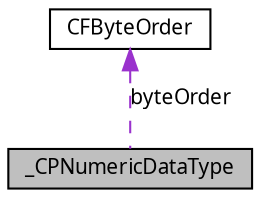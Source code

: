digraph G
{
  bgcolor="transparent";
  edge [fontname="Lucinda Grande",fontsize="10",labelfontname="Lucinda Grande",labelfontsize="10"];
  node [fontname="Lucinda Grande",fontsize="10",shape=record];
  Node1 [label="_CPNumericDataType",height=0.2,width=0.4,color="black", fillcolor="grey75", style="filled" fontcolor="black"];
  Node2 -> Node1 [dir=back,color="darkorchid3",fontsize="10",style="dashed",label="byteOrder",fontname="Lucinda Grande"];
  Node2 [label="CFByteOrder",height=0.2,width=0.4,color="black",URL="doxygen-cocoa-tags.xml$http://developer.apple.com/mac/library/documentation/corefoundation/Reference/CFByteOrderUtils/Reference/reference.html"];
}
